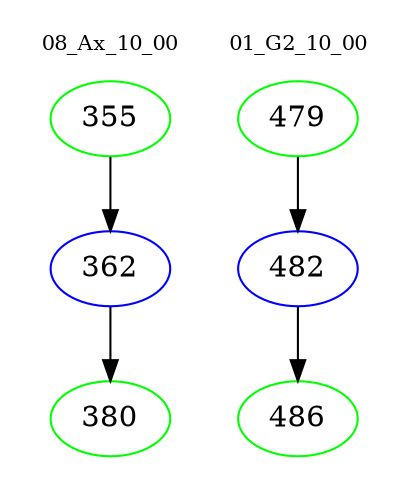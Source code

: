 digraph{
subgraph cluster_0 {
color = white
label = "08_Ax_10_00";
fontsize=10;
T0_355 [label="355", color="green"]
T0_355 -> T0_362 [color="black"]
T0_362 [label="362", color="blue"]
T0_362 -> T0_380 [color="black"]
T0_380 [label="380", color="green"]
}
subgraph cluster_1 {
color = white
label = "01_G2_10_00";
fontsize=10;
T1_479 [label="479", color="green"]
T1_479 -> T1_482 [color="black"]
T1_482 [label="482", color="blue"]
T1_482 -> T1_486 [color="black"]
T1_486 [label="486", color="green"]
}
}
